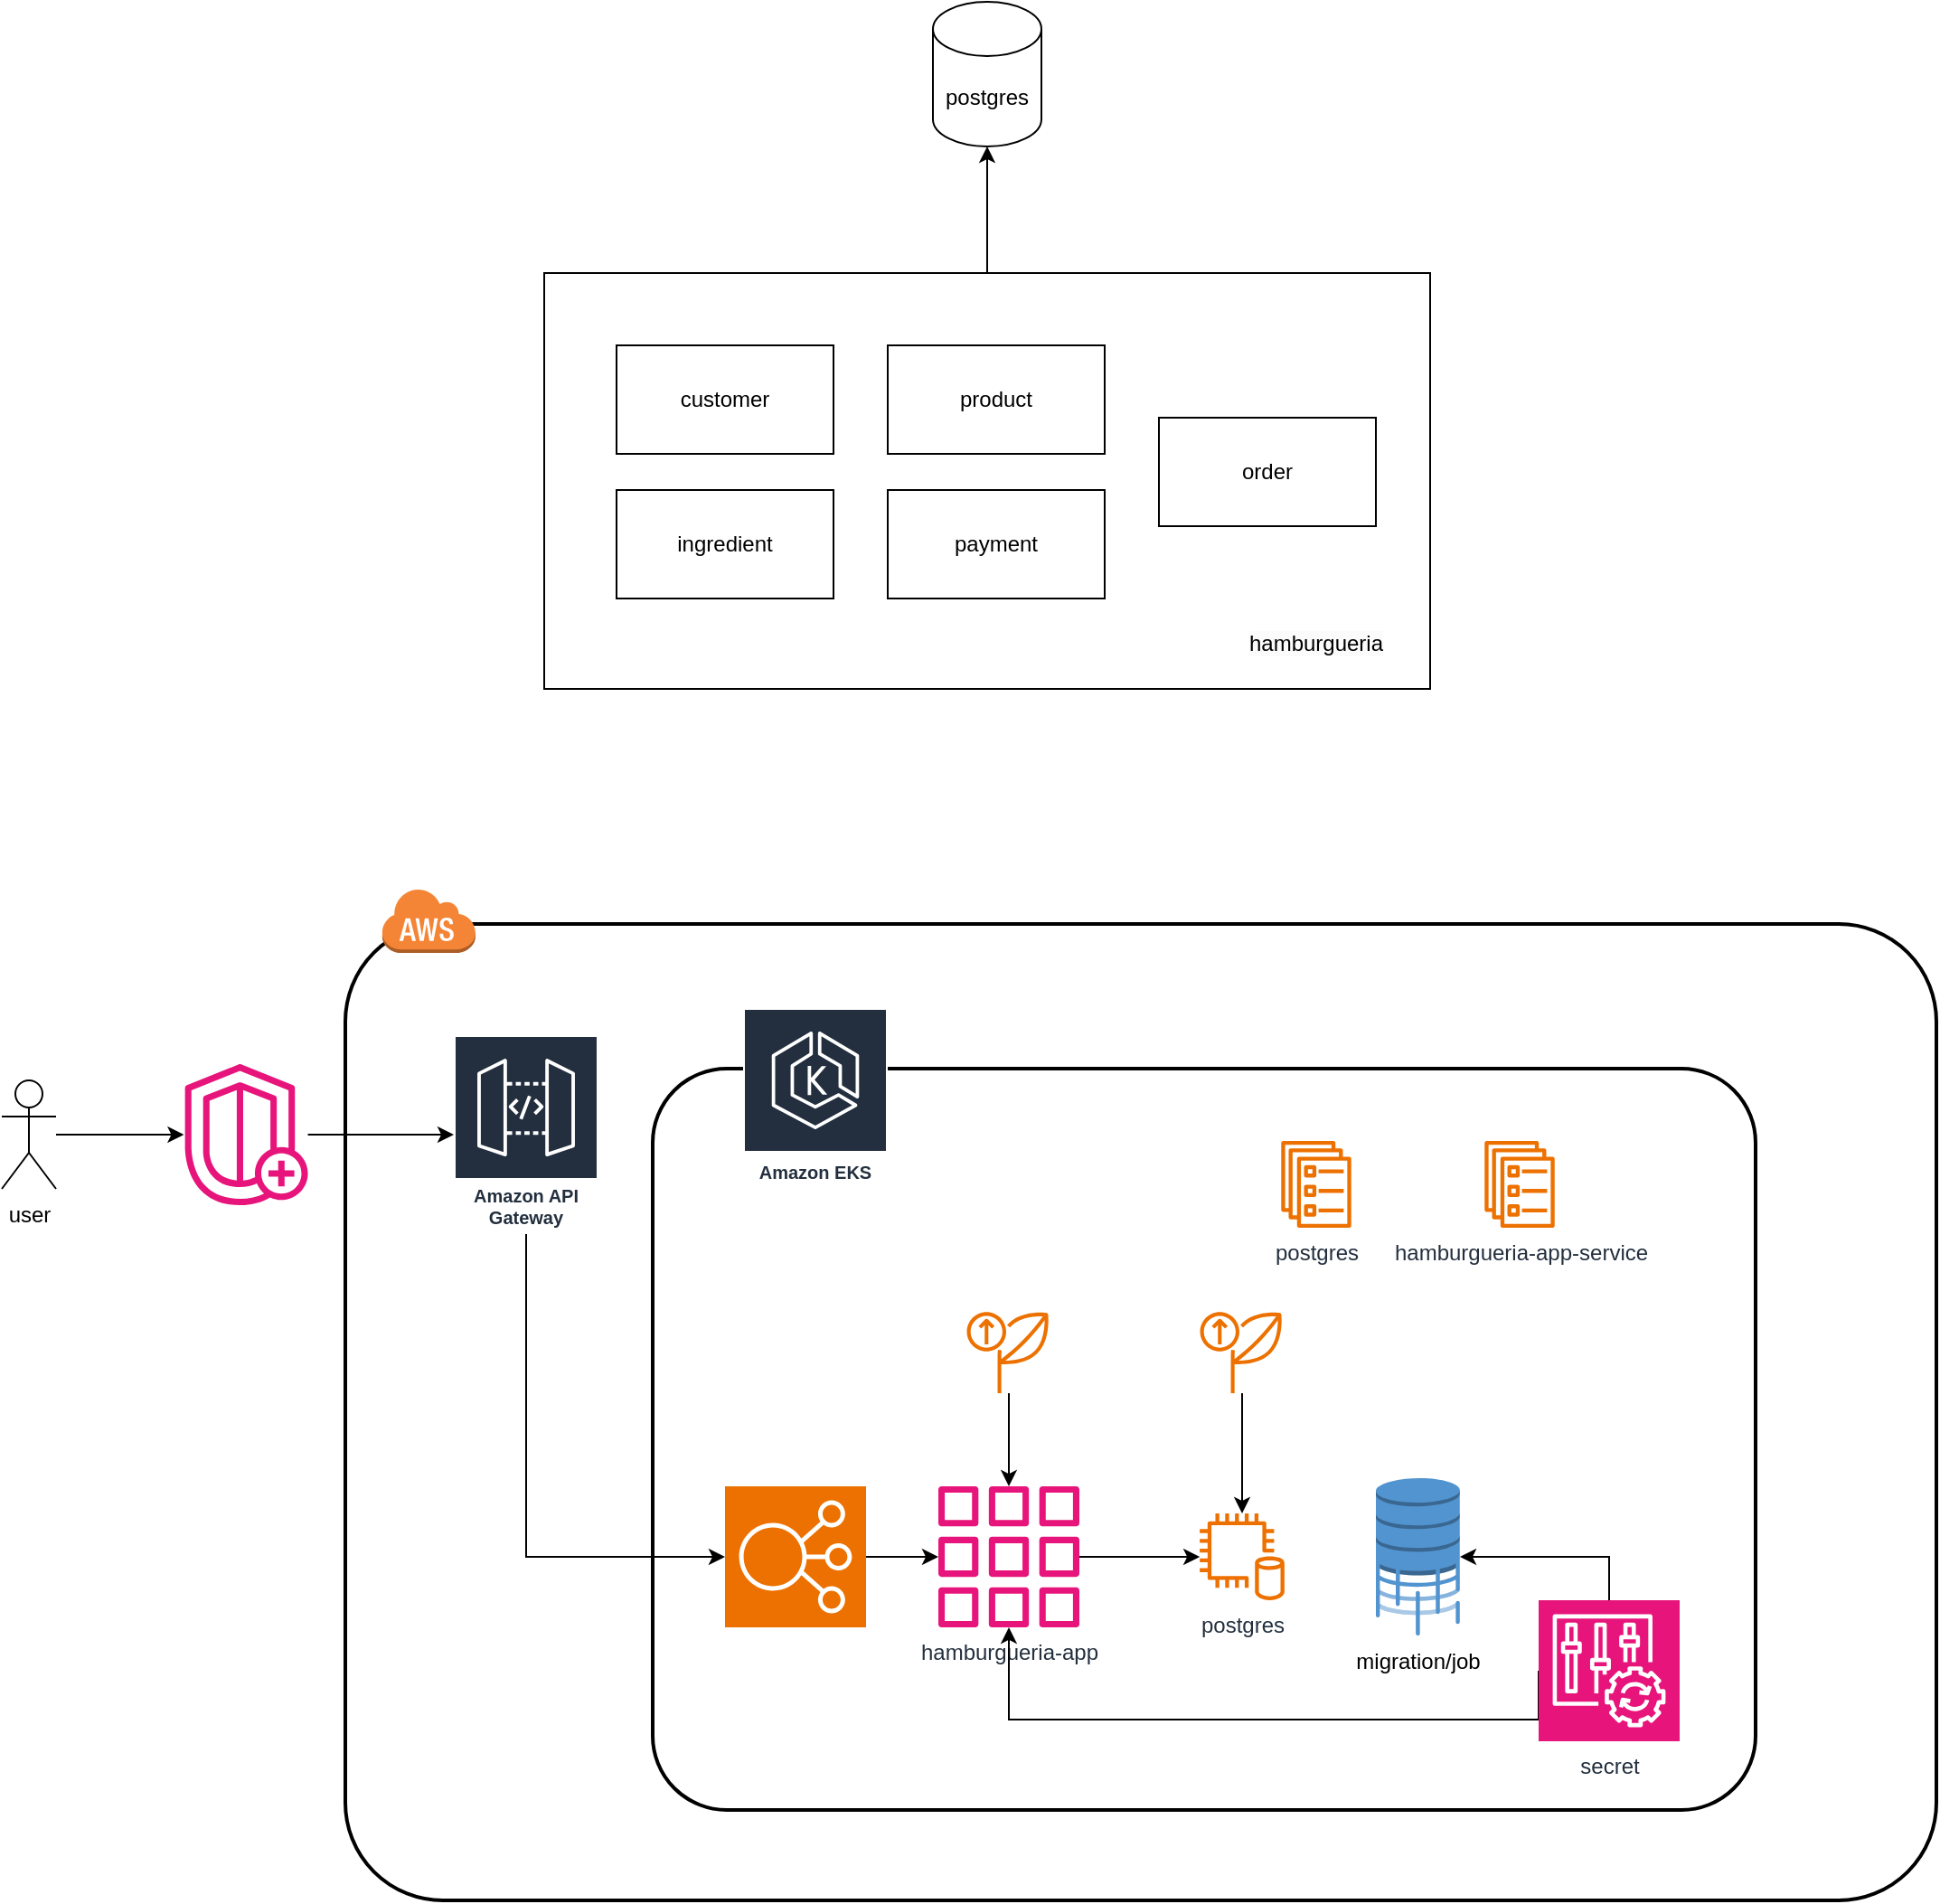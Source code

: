 <mxfile version="22.1.18" type="gitlab">
  <diagram name="Página-1" id="uhAjlXJdEZeuP8Zm3Zqt">
    <mxGraphModel dx="1106" dy="713" grid="1" gridSize="10" guides="1" tooltips="1" connect="1" arrows="1" fold="1" page="1" pageScale="1" pageWidth="827" pageHeight="1169" math="0" shadow="0">
      <root>
        <mxCell id="0" />
        <mxCell id="1" parent="0" />
        <mxCell id="MpZOQ_jVmzrERFBq0fNi-8" value="" style="rounded=1;arcSize=10;dashed=0;fillColor=none;gradientColor=none;strokeWidth=2;movable=1;resizable=1;rotatable=1;deletable=1;editable=1;locked=0;connectable=1;" vertex="1" parent="1">
          <mxGeometry x="240" y="570" width="880" height="540" as="geometry" />
        </mxCell>
        <mxCell id="MpZOQ_jVmzrERFBq0fNi-13" value="" style="rounded=1;arcSize=10;dashed=0;fillColor=none;gradientColor=none;strokeWidth=2;movable=1;resizable=1;rotatable=1;deletable=1;editable=1;locked=0;connectable=1;" vertex="1" parent="1">
          <mxGeometry x="410" y="650" width="610" height="410" as="geometry" />
        </mxCell>
        <mxCell id="jlGwl7JDHqBWXKKpxSaZ-1" value="" style="rounded=0;whiteSpace=wrap;html=1;fillColor=none;" parent="1" vertex="1">
          <mxGeometry x="350" y="210" width="490" height="230" as="geometry" />
        </mxCell>
        <mxCell id="jlGwl7JDHqBWXKKpxSaZ-2" value="&lt;meta charset=&quot;utf-8&quot;&gt;&lt;span style=&quot;color: rgb(0, 0, 0); font-family: Helvetica; font-size: 12px; font-style: normal; font-variant-ligatures: normal; font-variant-caps: normal; font-weight: 400; letter-spacing: normal; orphans: 2; text-align: center; text-indent: 0px; text-transform: none; widows: 2; word-spacing: 0px; -webkit-text-stroke-width: 0px; background-color: rgb(251, 251, 251); text-decoration-thickness: initial; text-decoration-style: initial; text-decoration-color: initial; float: none; display: inline !important;&quot;&gt;hamburgueria&lt;/span&gt;" style="text;html=1;strokeColor=none;fillColor=none;align=center;verticalAlign=middle;whiteSpace=wrap;rounded=0;" parent="1" vertex="1">
          <mxGeometry x="727" y="400" width="100" height="30" as="geometry" />
        </mxCell>
        <mxCell id="jlGwl7JDHqBWXKKpxSaZ-3" value="customer" style="rounded=0;whiteSpace=wrap;html=1;" parent="1" vertex="1">
          <mxGeometry x="390" y="250" width="120" height="60" as="geometry" />
        </mxCell>
        <mxCell id="jlGwl7JDHqBWXKKpxSaZ-4" value="ingredient" style="rounded=0;whiteSpace=wrap;html=1;" parent="1" vertex="1">
          <mxGeometry x="390" y="330" width="120" height="60" as="geometry" />
        </mxCell>
        <mxCell id="jlGwl7JDHqBWXKKpxSaZ-5" value="product" style="rounded=0;whiteSpace=wrap;html=1;" parent="1" vertex="1">
          <mxGeometry x="540" y="250" width="120" height="60" as="geometry" />
        </mxCell>
        <mxCell id="jlGwl7JDHqBWXKKpxSaZ-6" value="payment" style="rounded=0;whiteSpace=wrap;html=1;" parent="1" vertex="1">
          <mxGeometry x="540" y="330" width="120" height="60" as="geometry" />
        </mxCell>
        <mxCell id="jlGwl7JDHqBWXKKpxSaZ-7" value="order" style="rounded=0;whiteSpace=wrap;html=1;" parent="1" vertex="1">
          <mxGeometry x="690" y="290" width="120" height="60" as="geometry" />
        </mxCell>
        <mxCell id="jlGwl7JDHqBWXKKpxSaZ-8" value="postgres" style="shape=cylinder3;whiteSpace=wrap;html=1;boundedLbl=1;backgroundOutline=1;size=15;" parent="1" vertex="1">
          <mxGeometry x="565" y="60" width="60" height="80" as="geometry" />
        </mxCell>
        <mxCell id="jlGwl7JDHqBWXKKpxSaZ-9" style="edgeStyle=orthogonalEdgeStyle;rounded=0;orthogonalLoop=1;jettySize=auto;html=1;entryX=0.5;entryY=1;entryDx=0;entryDy=0;entryPerimeter=0;" parent="1" source="jlGwl7JDHqBWXKKpxSaZ-1" target="jlGwl7JDHqBWXKKpxSaZ-8" edge="1">
          <mxGeometry relative="1" as="geometry" />
        </mxCell>
        <mxCell id="MpZOQ_jVmzrERFBq0fNi-1" value="user" style="shape=umlActor;verticalLabelPosition=bottom;verticalAlign=top;html=1;outlineConnect=0;" vertex="1" parent="1">
          <mxGeometry x="50" y="656.5" width="30" height="60" as="geometry" />
        </mxCell>
        <mxCell id="MpZOQ_jVmzrERFBq0fNi-9" value="" style="dashed=0;html=1;shape=mxgraph.aws3.cloud;fillColor=#F58536;gradientColor=none;dashed=0;movable=1;resizable=1;rotatable=1;deletable=1;editable=1;locked=0;connectable=1;" vertex="1" parent="1">
          <mxGeometry x="260" y="550" width="52" height="36" as="geometry" />
        </mxCell>
        <mxCell id="MpZOQ_jVmzrERFBq0fNi-12" value="Amazon EKS" style="sketch=0;outlineConnect=0;fontColor=#232F3E;gradientColor=none;strokeColor=#ffffff;fillColor=#232F3E;dashed=0;verticalLabelPosition=middle;verticalAlign=bottom;align=center;html=1;whiteSpace=wrap;fontSize=10;fontStyle=1;spacing=3;shape=mxgraph.aws4.productIcon;prIcon=mxgraph.aws4.eks;" vertex="1" parent="1">
          <mxGeometry x="460" y="616.5" width="80" height="100" as="geometry" />
        </mxCell>
        <mxCell id="MpZOQ_jVmzrERFBq0fNi-56" style="edgeStyle=orthogonalEdgeStyle;rounded=0;orthogonalLoop=1;jettySize=auto;html=1;entryX=0;entryY=0.5;entryDx=0;entryDy=0;entryPerimeter=0;" edge="1" parent="1" source="MpZOQ_jVmzrERFBq0fNi-34" target="MpZOQ_jVmzrERFBq0fNi-48">
          <mxGeometry relative="1" as="geometry">
            <Array as="points">
              <mxPoint x="340" y="920" />
            </Array>
          </mxGeometry>
        </mxCell>
        <mxCell id="MpZOQ_jVmzrERFBq0fNi-34" value="Amazon API Gateway" style="sketch=0;outlineConnect=0;fontColor=#232F3E;gradientColor=none;strokeColor=#ffffff;fillColor=#232F3E;dashed=0;verticalLabelPosition=middle;verticalAlign=bottom;align=center;html=1;whiteSpace=wrap;fontSize=10;fontStyle=1;spacing=3;shape=mxgraph.aws4.productIcon;prIcon=mxgraph.aws4.api_gateway;" vertex="1" parent="1">
          <mxGeometry x="300" y="631.5" width="80" height="110" as="geometry" />
        </mxCell>
        <mxCell id="MpZOQ_jVmzrERFBq0fNi-37" value="postgres" style="sketch=0;outlineConnect=0;fontColor=#232F3E;gradientColor=none;fillColor=#ED7100;strokeColor=none;dashed=0;verticalLabelPosition=bottom;verticalAlign=top;align=center;html=1;fontSize=12;fontStyle=0;aspect=fixed;pointerEvents=1;shape=mxgraph.aws4.db_on_instance2;" vertex="1" parent="1">
          <mxGeometry x="712" y="896" width="48" height="48" as="geometry" />
        </mxCell>
        <mxCell id="MpZOQ_jVmzrERFBq0fNi-41" style="edgeStyle=orthogonalEdgeStyle;rounded=0;orthogonalLoop=1;jettySize=auto;html=1;" edge="1" parent="1" source="MpZOQ_jVmzrERFBq0fNi-40" target="MpZOQ_jVmzrERFBq0fNi-37">
          <mxGeometry relative="1" as="geometry" />
        </mxCell>
        <mxCell id="MpZOQ_jVmzrERFBq0fNi-40" value="" style="sketch=0;outlineConnect=0;fontColor=#232F3E;gradientColor=none;fillColor=#ED7100;strokeColor=none;dashed=0;verticalLabelPosition=bottom;verticalAlign=top;align=center;html=1;fontSize=12;fontStyle=0;aspect=fixed;pointerEvents=1;shape=mxgraph.aws4.deployment;" vertex="1" parent="1">
          <mxGeometry x="712" y="783.5" width="48" height="46" as="geometry" />
        </mxCell>
        <mxCell id="MpZOQ_jVmzrERFBq0fNi-50" style="edgeStyle=orthogonalEdgeStyle;rounded=0;orthogonalLoop=1;jettySize=auto;html=1;" edge="1" parent="1" source="MpZOQ_jVmzrERFBq0fNi-42" target="MpZOQ_jVmzrERFBq0fNi-49">
          <mxGeometry relative="1" as="geometry" />
        </mxCell>
        <mxCell id="MpZOQ_jVmzrERFBq0fNi-42" value="" style="sketch=0;outlineConnect=0;fontColor=#232F3E;gradientColor=none;fillColor=#ED7100;strokeColor=none;dashed=0;verticalLabelPosition=bottom;verticalAlign=top;align=center;html=1;fontSize=12;fontStyle=0;aspect=fixed;pointerEvents=1;shape=mxgraph.aws4.deployment;" vertex="1" parent="1">
          <mxGeometry x="583" y="783.5" width="48" height="46" as="geometry" />
        </mxCell>
        <mxCell id="MpZOQ_jVmzrERFBq0fNi-44" value="hamburgueria-app-service" style="sketch=0;outlineConnect=0;fontColor=#232F3E;gradientColor=none;fillColor=#ED7100;strokeColor=none;dashed=0;verticalLabelPosition=bottom;verticalAlign=top;align=center;html=1;fontSize=12;fontStyle=0;aspect=fixed;pointerEvents=1;shape=mxgraph.aws4.ecs_service;" vertex="1" parent="1">
          <mxGeometry x="870" y="690" width="39" height="48" as="geometry" />
        </mxCell>
        <mxCell id="MpZOQ_jVmzrERFBq0fNi-46" value="postgres" style="sketch=0;outlineConnect=0;fontColor=#232F3E;gradientColor=none;fillColor=#ED7100;strokeColor=none;dashed=0;verticalLabelPosition=bottom;verticalAlign=top;align=center;html=1;fontSize=12;fontStyle=0;aspect=fixed;pointerEvents=1;shape=mxgraph.aws4.ecs_service;" vertex="1" parent="1">
          <mxGeometry x="757.5" y="690" width="39" height="48" as="geometry" />
        </mxCell>
        <mxCell id="MpZOQ_jVmzrERFBq0fNi-51" style="edgeStyle=orthogonalEdgeStyle;rounded=0;orthogonalLoop=1;jettySize=auto;html=1;" edge="1" parent="1" source="MpZOQ_jVmzrERFBq0fNi-48" target="MpZOQ_jVmzrERFBq0fNi-49">
          <mxGeometry relative="1" as="geometry" />
        </mxCell>
        <mxCell id="MpZOQ_jVmzrERFBq0fNi-48" value="" style="sketch=0;points=[[0,0,0],[0.25,0,0],[0.5,0,0],[0.75,0,0],[1,0,0],[0,1,0],[0.25,1,0],[0.5,1,0],[0.75,1,0],[1,1,0],[0,0.25,0],[0,0.5,0],[0,0.75,0],[1,0.25,0],[1,0.5,0],[1,0.75,0]];outlineConnect=0;fontColor=#232F3E;fillColor=#ED7100;strokeColor=#ffffff;dashed=0;verticalLabelPosition=bottom;verticalAlign=top;align=center;html=1;fontSize=12;fontStyle=0;aspect=fixed;shape=mxgraph.aws4.resourceIcon;resIcon=mxgraph.aws4.elastic_load_balancing;" vertex="1" parent="1">
          <mxGeometry x="450" y="881" width="78" height="78" as="geometry" />
        </mxCell>
        <mxCell id="MpZOQ_jVmzrERFBq0fNi-57" style="edgeStyle=orthogonalEdgeStyle;rounded=0;orthogonalLoop=1;jettySize=auto;html=1;" edge="1" parent="1" source="MpZOQ_jVmzrERFBq0fNi-49" target="MpZOQ_jVmzrERFBq0fNi-37">
          <mxGeometry relative="1" as="geometry" />
        </mxCell>
        <mxCell id="MpZOQ_jVmzrERFBq0fNi-49" value="hamburgueria-app" style="sketch=0;outlineConnect=0;fontColor=#232F3E;gradientColor=none;fillColor=#E7157B;strokeColor=none;dashed=0;verticalLabelPosition=bottom;verticalAlign=top;align=center;html=1;fontSize=12;fontStyle=0;aspect=fixed;pointerEvents=1;shape=mxgraph.aws4.instances_2;" vertex="1" parent="1">
          <mxGeometry x="568" y="881" width="78" height="78" as="geometry" />
        </mxCell>
        <mxCell id="MpZOQ_jVmzrERFBq0fNi-58" style="edgeStyle=orthogonalEdgeStyle;rounded=0;orthogonalLoop=1;jettySize=auto;html=1;exitX=0;exitY=0.5;exitDx=0;exitDy=0;exitPerimeter=0;" edge="1" parent="1" source="MpZOQ_jVmzrERFBq0fNi-53" target="MpZOQ_jVmzrERFBq0fNi-49">
          <mxGeometry relative="1" as="geometry">
            <Array as="points">
              <mxPoint x="900" y="1010" />
              <mxPoint x="607" y="1010" />
            </Array>
          </mxGeometry>
        </mxCell>
        <mxCell id="MpZOQ_jVmzrERFBq0fNi-53" value="secret" style="sketch=0;points=[[0,0,0],[0.25,0,0],[0.5,0,0],[0.75,0,0],[1,0,0],[0,1,0],[0.25,1,0],[0.5,1,0],[0.75,1,0],[1,1,0],[0,0.25,0],[0,0.5,0],[0,0.75,0],[1,0.25,0],[1,0.5,0],[1,0.75,0]];points=[[0,0,0],[0.25,0,0],[0.5,0,0],[0.75,0,0],[1,0,0],[0,1,0],[0.25,1,0],[0.5,1,0],[0.75,1,0],[1,1,0],[0,0.25,0],[0,0.5,0],[0,0.75,0],[1,0.25,0],[1,0.5,0],[1,0.75,0]];outlineConnect=0;fontColor=#232F3E;fillColor=#E7157B;strokeColor=#ffffff;dashed=0;verticalLabelPosition=bottom;verticalAlign=top;align=center;html=1;fontSize=12;fontStyle=0;aspect=fixed;shape=mxgraph.aws4.resourceIcon;resIcon=mxgraph.aws4.config;" vertex="1" parent="1">
          <mxGeometry x="900" y="944" width="78" height="78" as="geometry" />
        </mxCell>
        <mxCell id="MpZOQ_jVmzrERFBq0fNi-54" value="" style="edgeStyle=orthogonalEdgeStyle;rounded=0;orthogonalLoop=1;jettySize=auto;html=1;" edge="1" parent="1" source="MpZOQ_jVmzrERFBq0fNi-1" target="MpZOQ_jVmzrERFBq0fNi-52">
          <mxGeometry relative="1" as="geometry">
            <mxPoint x="80" y="687" as="sourcePoint" />
            <mxPoint x="163.5" y="685.286" as="targetPoint" />
          </mxGeometry>
        </mxCell>
        <mxCell id="MpZOQ_jVmzrERFBq0fNi-55" style="edgeStyle=orthogonalEdgeStyle;rounded=0;orthogonalLoop=1;jettySize=auto;html=1;" edge="1" parent="1" source="MpZOQ_jVmzrERFBq0fNi-52" target="MpZOQ_jVmzrERFBq0fNi-34">
          <mxGeometry relative="1" as="geometry" />
        </mxCell>
        <mxCell id="MpZOQ_jVmzrERFBq0fNi-52" value="" style="sketch=0;outlineConnect=0;fontColor=#232F3E;gradientColor=none;fillColor=#E7157B;strokeColor=none;dashed=0;verticalLabelPosition=bottom;verticalAlign=top;align=center;html=1;fontSize=12;fontStyle=0;aspect=fixed;pointerEvents=1;shape=mxgraph.aws4.shield_shield_advanced;" vertex="1" parent="1">
          <mxGeometry x="150" y="647.5" width="70" height="78" as="geometry" />
        </mxCell>
        <mxCell id="MpZOQ_jVmzrERFBq0fNi-61" value="migration/job" style="outlineConnect=0;dashed=0;verticalLabelPosition=bottom;verticalAlign=top;align=center;html=1;shape=mxgraph.aws3.database_migration_workflow_job;fillColor=#5294CF;gradientColor=none;pointerEvents=1" vertex="1" parent="1">
          <mxGeometry x="810" y="876.5" width="46.5" height="87" as="geometry" />
        </mxCell>
        <mxCell id="MpZOQ_jVmzrERFBq0fNi-62" style="edgeStyle=orthogonalEdgeStyle;rounded=0;orthogonalLoop=1;jettySize=auto;html=1;entryX=1;entryY=0.5;entryDx=0;entryDy=0;entryPerimeter=0;exitX=0.5;exitY=0;exitDx=0;exitDy=0;exitPerimeter=0;" edge="1" parent="1" source="MpZOQ_jVmzrERFBq0fNi-53" target="MpZOQ_jVmzrERFBq0fNi-61">
          <mxGeometry relative="1" as="geometry" />
        </mxCell>
      </root>
    </mxGraphModel>
  </diagram>
</mxfile>
